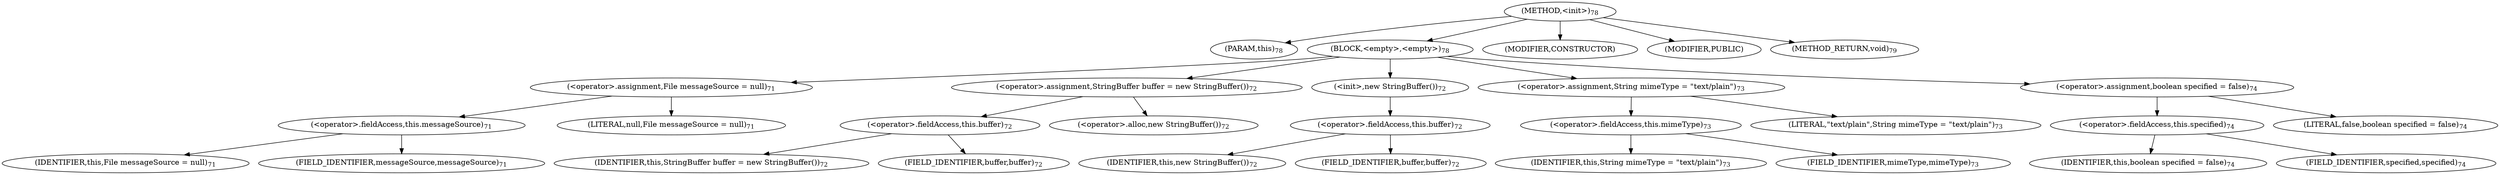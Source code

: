 digraph "&lt;init&gt;" {  
"32" [label = <(METHOD,&lt;init&gt;)<SUB>78</SUB>> ]
"33" [label = <(PARAM,this)<SUB>78</SUB>> ]
"34" [label = <(BLOCK,&lt;empty&gt;,&lt;empty&gt;)<SUB>78</SUB>> ]
"35" [label = <(&lt;operator&gt;.assignment,File messageSource = null)<SUB>71</SUB>> ]
"36" [label = <(&lt;operator&gt;.fieldAccess,this.messageSource)<SUB>71</SUB>> ]
"37" [label = <(IDENTIFIER,this,File messageSource = null)<SUB>71</SUB>> ]
"38" [label = <(FIELD_IDENTIFIER,messageSource,messageSource)<SUB>71</SUB>> ]
"39" [label = <(LITERAL,null,File messageSource = null)<SUB>71</SUB>> ]
"40" [label = <(&lt;operator&gt;.assignment,StringBuffer buffer = new StringBuffer())<SUB>72</SUB>> ]
"41" [label = <(&lt;operator&gt;.fieldAccess,this.buffer)<SUB>72</SUB>> ]
"42" [label = <(IDENTIFIER,this,StringBuffer buffer = new StringBuffer())<SUB>72</SUB>> ]
"43" [label = <(FIELD_IDENTIFIER,buffer,buffer)<SUB>72</SUB>> ]
"44" [label = <(&lt;operator&gt;.alloc,new StringBuffer())<SUB>72</SUB>> ]
"45" [label = <(&lt;init&gt;,new StringBuffer())<SUB>72</SUB>> ]
"46" [label = <(&lt;operator&gt;.fieldAccess,this.buffer)<SUB>72</SUB>> ]
"47" [label = <(IDENTIFIER,this,new StringBuffer())<SUB>72</SUB>> ]
"48" [label = <(FIELD_IDENTIFIER,buffer,buffer)<SUB>72</SUB>> ]
"49" [label = <(&lt;operator&gt;.assignment,String mimeType = &quot;text/plain&quot;)<SUB>73</SUB>> ]
"50" [label = <(&lt;operator&gt;.fieldAccess,this.mimeType)<SUB>73</SUB>> ]
"51" [label = <(IDENTIFIER,this,String mimeType = &quot;text/plain&quot;)<SUB>73</SUB>> ]
"52" [label = <(FIELD_IDENTIFIER,mimeType,mimeType)<SUB>73</SUB>> ]
"53" [label = <(LITERAL,&quot;text/plain&quot;,String mimeType = &quot;text/plain&quot;)<SUB>73</SUB>> ]
"54" [label = <(&lt;operator&gt;.assignment,boolean specified = false)<SUB>74</SUB>> ]
"55" [label = <(&lt;operator&gt;.fieldAccess,this.specified)<SUB>74</SUB>> ]
"56" [label = <(IDENTIFIER,this,boolean specified = false)<SUB>74</SUB>> ]
"57" [label = <(FIELD_IDENTIFIER,specified,specified)<SUB>74</SUB>> ]
"58" [label = <(LITERAL,false,boolean specified = false)<SUB>74</SUB>> ]
"59" [label = <(MODIFIER,CONSTRUCTOR)> ]
"60" [label = <(MODIFIER,PUBLIC)> ]
"61" [label = <(METHOD_RETURN,void)<SUB>79</SUB>> ]
  "32" -> "33" 
  "32" -> "34" 
  "32" -> "59" 
  "32" -> "60" 
  "32" -> "61" 
  "34" -> "35" 
  "34" -> "40" 
  "34" -> "45" 
  "34" -> "49" 
  "34" -> "54" 
  "35" -> "36" 
  "35" -> "39" 
  "36" -> "37" 
  "36" -> "38" 
  "40" -> "41" 
  "40" -> "44" 
  "41" -> "42" 
  "41" -> "43" 
  "45" -> "46" 
  "46" -> "47" 
  "46" -> "48" 
  "49" -> "50" 
  "49" -> "53" 
  "50" -> "51" 
  "50" -> "52" 
  "54" -> "55" 
  "54" -> "58" 
  "55" -> "56" 
  "55" -> "57" 
}
